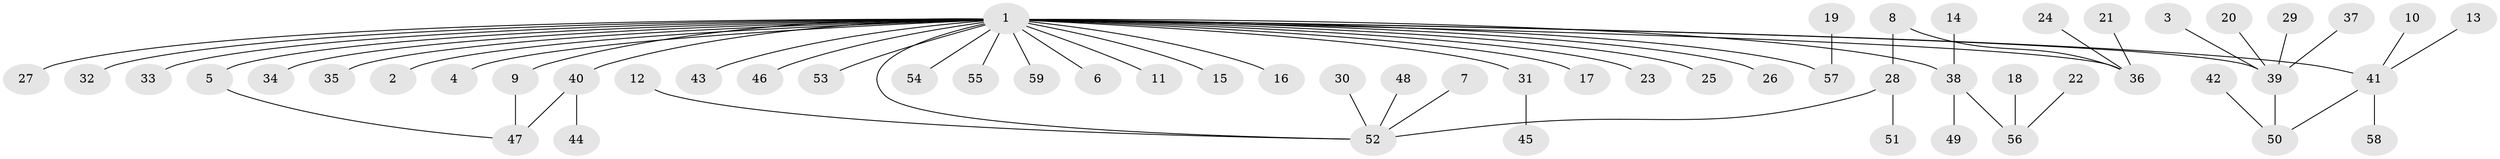 // original degree distribution, {23: 0.008849557522123894, 12: 0.008849557522123894, 9: 0.008849557522123894, 1: 0.6017699115044248, 3: 0.10619469026548672, 2: 0.18584070796460178, 8: 0.008849557522123894, 4: 0.02654867256637168, 5: 0.02654867256637168, 7: 0.008849557522123894, 6: 0.008849557522123894}
// Generated by graph-tools (version 1.1) at 2025/25/03/09/25 03:25:59]
// undirected, 59 vertices, 62 edges
graph export_dot {
graph [start="1"]
  node [color=gray90,style=filled];
  1;
  2;
  3;
  4;
  5;
  6;
  7;
  8;
  9;
  10;
  11;
  12;
  13;
  14;
  15;
  16;
  17;
  18;
  19;
  20;
  21;
  22;
  23;
  24;
  25;
  26;
  27;
  28;
  29;
  30;
  31;
  32;
  33;
  34;
  35;
  36;
  37;
  38;
  39;
  40;
  41;
  42;
  43;
  44;
  45;
  46;
  47;
  48;
  49;
  50;
  51;
  52;
  53;
  54;
  55;
  56;
  57;
  58;
  59;
  1 -- 2 [weight=1.0];
  1 -- 4 [weight=1.0];
  1 -- 5 [weight=1.0];
  1 -- 6 [weight=1.0];
  1 -- 9 [weight=1.0];
  1 -- 11 [weight=1.0];
  1 -- 15 [weight=1.0];
  1 -- 16 [weight=1.0];
  1 -- 17 [weight=1.0];
  1 -- 23 [weight=1.0];
  1 -- 25 [weight=1.0];
  1 -- 26 [weight=1.0];
  1 -- 27 [weight=1.0];
  1 -- 31 [weight=2.0];
  1 -- 32 [weight=1.0];
  1 -- 33 [weight=1.0];
  1 -- 34 [weight=1.0];
  1 -- 35 [weight=1.0];
  1 -- 36 [weight=1.0];
  1 -- 38 [weight=1.0];
  1 -- 39 [weight=1.0];
  1 -- 40 [weight=1.0];
  1 -- 41 [weight=1.0];
  1 -- 43 [weight=1.0];
  1 -- 46 [weight=1.0];
  1 -- 52 [weight=1.0];
  1 -- 53 [weight=1.0];
  1 -- 54 [weight=1.0];
  1 -- 55 [weight=1.0];
  1 -- 57 [weight=1.0];
  1 -- 59 [weight=1.0];
  3 -- 39 [weight=1.0];
  5 -- 47 [weight=1.0];
  7 -- 52 [weight=1.0];
  8 -- 28 [weight=1.0];
  8 -- 36 [weight=1.0];
  9 -- 47 [weight=1.0];
  10 -- 41 [weight=1.0];
  12 -- 52 [weight=1.0];
  13 -- 41 [weight=1.0];
  14 -- 38 [weight=1.0];
  18 -- 56 [weight=1.0];
  19 -- 57 [weight=1.0];
  20 -- 39 [weight=1.0];
  21 -- 36 [weight=1.0];
  22 -- 56 [weight=1.0];
  24 -- 36 [weight=1.0];
  28 -- 51 [weight=1.0];
  28 -- 52 [weight=1.0];
  29 -- 39 [weight=1.0];
  30 -- 52 [weight=1.0];
  31 -- 45 [weight=1.0];
  37 -- 39 [weight=1.0];
  38 -- 49 [weight=1.0];
  38 -- 56 [weight=1.0];
  39 -- 50 [weight=2.0];
  40 -- 44 [weight=2.0];
  40 -- 47 [weight=1.0];
  41 -- 50 [weight=1.0];
  41 -- 58 [weight=1.0];
  42 -- 50 [weight=1.0];
  48 -- 52 [weight=1.0];
}
